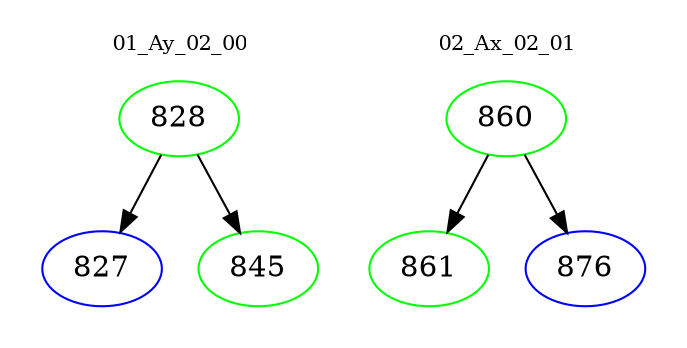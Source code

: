 digraph{
subgraph cluster_0 {
color = white
label = "01_Ay_02_00";
fontsize=10;
T0_828 [label="828", color="green"]
T0_828 -> T0_827 [color="black"]
T0_827 [label="827", color="blue"]
T0_828 -> T0_845 [color="black"]
T0_845 [label="845", color="green"]
}
subgraph cluster_1 {
color = white
label = "02_Ax_02_01";
fontsize=10;
T1_860 [label="860", color="green"]
T1_860 -> T1_861 [color="black"]
T1_861 [label="861", color="green"]
T1_860 -> T1_876 [color="black"]
T1_876 [label="876", color="blue"]
}
}
